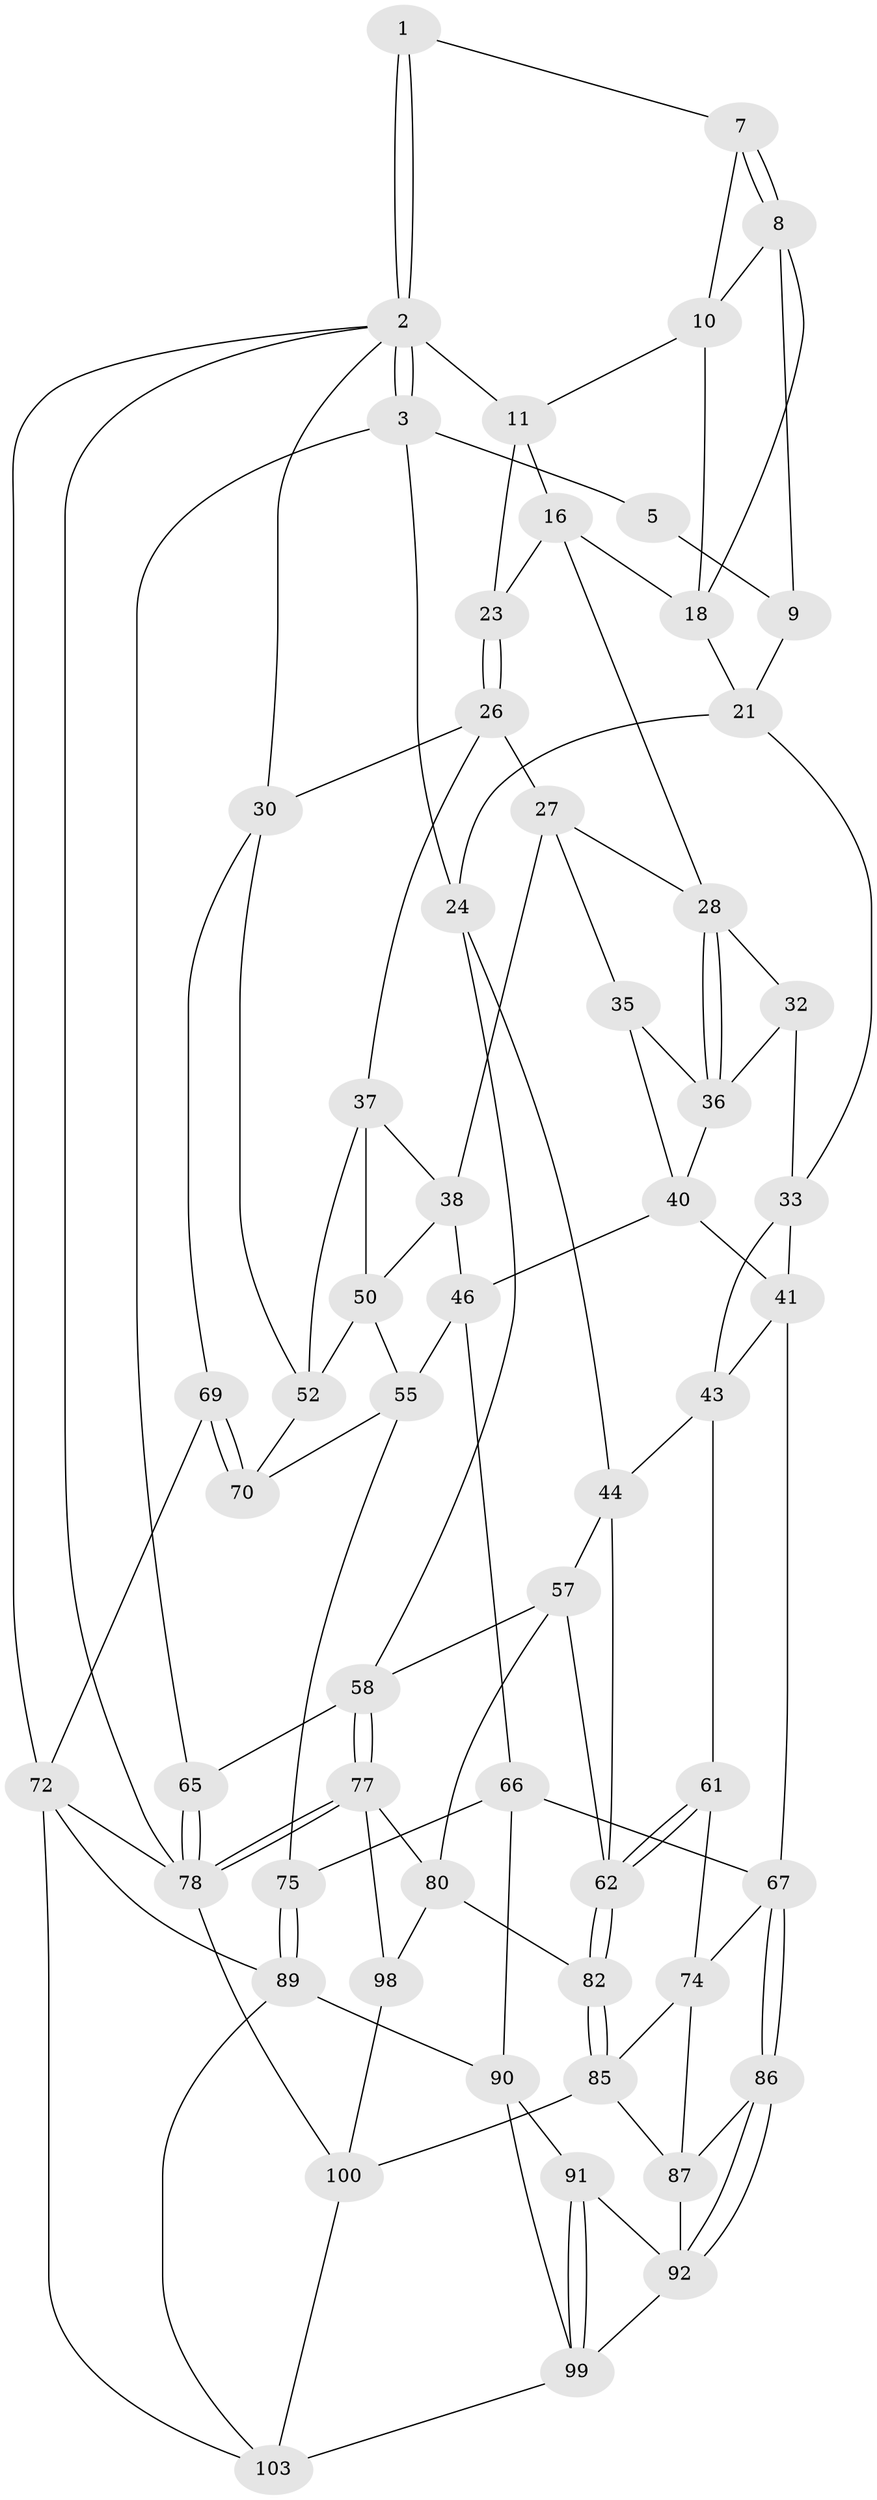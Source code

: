 // original degree distribution, {3: 0.019230769230769232, 6: 0.20192307692307693, 5: 0.5576923076923077, 4: 0.22115384615384615}
// Generated by graph-tools (version 1.1) at 2025/11/02/27/25 16:11:53]
// undirected, 59 vertices, 127 edges
graph export_dot {
graph [start="1"]
  node [color=gray90,style=filled];
  1 [pos="+0.25249892737372076+0"];
  2 [pos="+0+0",super="+13"];
  3 [pos="+0+0.13672861838102943",super="+4"];
  5 [pos="+0.18275783038277793+0.08520987457235876",super="+6"];
  7 [pos="+0.41615291542138166+0"];
  8 [pos="+0.32986477867389513+0.057290236283672656",super="+15"];
  9 [pos="+0.29494781615149424+0.07005970852762183",super="+19"];
  10 [pos="+0.5703006232687088+0",super="+14"];
  11 [pos="+0.6504938567435913+0",super="+12"];
  16 [pos="+0.7563496434849972+0.0639499380712548",super="+17"];
  18 [pos="+0.5579170420481924+0.07685756288014826",super="+20"];
  21 [pos="+0.3867096172433301+0.24457927952321168",super="+22"];
  23 [pos="+0.8155466652547759+0.10393092392457727"];
  24 [pos="+0.2987588245577747+0.30141598269032116",super="+25"];
  26 [pos="+0.845463182344019+0.1855801690729999",super="+31"];
  27 [pos="+0.810877980266268+0.21671655456289213",super="+34"];
  28 [pos="+0.7776662732200917+0.2148526219650575",super="+29"];
  30 [pos="+1+0.15998452729566986",super="+51"];
  32 [pos="+0.6044266743980412+0.2514670430439969"];
  33 [pos="+0.47210110410322537+0.27107987515872306",super="+42"];
  35 [pos="+0.7895615116191913+0.31792003440236694"];
  36 [pos="+0.6889051215489548+0.3315699181277901",super="+39"];
  37 [pos="+0.9794793822120546+0.3143879475088258",super="+49"];
  38 [pos="+0.8174757199611835+0.3230651202892804",super="+45"];
  40 [pos="+0.635515779350061+0.3694744160160772",super="+48"];
  41 [pos="+0.5675735051171132+0.4258117080866062",super="+64"];
  43 [pos="+0.43855862935936507+0.4295898245616504",super="+60"];
  44 [pos="+0.3309633264721175+0.379306129667262",super="+56"];
  46 [pos="+0.8122698532175456+0.44943597823830994",super="+47"];
  50 [pos="+0.870210855175463+0.419872707234321",super="+54"];
  52 [pos="+0.9782037182313258+0.4655499278669407",super="+53"];
  55 [pos="+0.8856575708644233+0.5371112857835646",super="+71"];
  57 [pos="+0.14732244768869804+0.5187042566206667",super="+79"];
  58 [pos="+0.13345280903555018+0.5047677175727142",super="+59"];
  61 [pos="+0.39852710563113247+0.6092505355100719"];
  62 [pos="+0.3664732907498223+0.6092799828108105",super="+63"];
  65 [pos="+0+0.5382259820390719"];
  66 [pos="+0.7219387973214747+0.6326210721106909",super="+76"];
  67 [pos="+0.6926526144367693+0.6418189567039033",super="+68"];
  69 [pos="+1+0.6877802252904295"];
  70 [pos="+0.9888344510754675+0.6317598186955881"];
  72 [pos="+1+1",super="+73"];
  74 [pos="+0.4038175591412956+0.6118004398292191",super="+84"];
  75 [pos="+0.836256817882875+0.6486296028531372"];
  77 [pos="+0+0.7002199331345268",super="+81"];
  78 [pos="+0+0.7027257923661367",super="+88"];
  80 [pos="+0.1698667956567061+0.6445735079046044",super="+83"];
  82 [pos="+0.29521999861033865+0.7929988783030972"];
  85 [pos="+0.3919424901597704+0.8775125889983256",super="+96"];
  86 [pos="+0.6511634576846851+0.7025078911747759"];
  87 [pos="+0.569948827300682+0.7403511316162646",super="+95"];
  89 [pos="+0.9983658438813857+0.8532799878354561",super="+93"];
  90 [pos="+0.8317992030710132+0.8349420602498846",super="+94"];
  91 [pos="+0.6914272081024923+0.8234332401052692"];
  92 [pos="+0.669959748524796+0.806395600832052",super="+97"];
  98 [pos="+0.14604795203865215+0.8501147751157334"];
  99 [pos="+0.7379387969863924+0.9134209976241737",super="+102"];
  100 [pos="+0.4485805932857598+1",super="+101"];
  103 [pos="+0.7197383491845661+1",super="+104"];
  1 -- 2;
  1 -- 2;
  1 -- 7;
  2 -- 3;
  2 -- 3;
  2 -- 78;
  2 -- 72;
  2 -- 11;
  2 -- 30;
  3 -- 65;
  3 -- 5;
  3 -- 24;
  5 -- 9 [weight=2];
  7 -- 8;
  7 -- 8;
  7 -- 10;
  8 -- 9;
  8 -- 10;
  8 -- 18;
  9 -- 21;
  10 -- 11;
  10 -- 18;
  11 -- 16;
  11 -- 23;
  16 -- 23;
  16 -- 18;
  16 -- 28;
  18 -- 21;
  21 -- 33;
  21 -- 24;
  23 -- 26;
  23 -- 26;
  24 -- 44;
  24 -- 58;
  26 -- 27;
  26 -- 37;
  26 -- 30;
  27 -- 28;
  27 -- 35;
  27 -- 38;
  28 -- 36;
  28 -- 36;
  28 -- 32;
  30 -- 52;
  30 -- 69;
  32 -- 33;
  32 -- 36;
  33 -- 41;
  33 -- 43;
  35 -- 36;
  35 -- 40;
  36 -- 40;
  37 -- 38;
  37 -- 50;
  37 -- 52;
  38 -- 46;
  38 -- 50;
  40 -- 41;
  40 -- 46;
  41 -- 43;
  41 -- 67;
  43 -- 44;
  43 -- 61;
  44 -- 57;
  44 -- 62;
  46 -- 55;
  46 -- 66;
  50 -- 52;
  50 -- 55;
  52 -- 70;
  55 -- 75;
  55 -- 70;
  57 -- 58;
  57 -- 80;
  57 -- 62;
  58 -- 77;
  58 -- 77;
  58 -- 65;
  61 -- 62;
  61 -- 62;
  61 -- 74;
  62 -- 82;
  62 -- 82;
  65 -- 78;
  65 -- 78;
  66 -- 67;
  66 -- 75;
  66 -- 90;
  67 -- 86;
  67 -- 86;
  67 -- 74;
  69 -- 70;
  69 -- 70;
  69 -- 72;
  72 -- 103;
  72 -- 89;
  72 -- 78;
  74 -- 85;
  74 -- 87;
  75 -- 89;
  75 -- 89;
  77 -- 78;
  77 -- 78;
  77 -- 80;
  77 -- 98;
  78 -- 100;
  80 -- 82;
  80 -- 98;
  82 -- 85;
  82 -- 85;
  85 -- 100;
  85 -- 87;
  86 -- 87;
  86 -- 92;
  86 -- 92;
  87 -- 92;
  89 -- 90;
  89 -- 103;
  90 -- 91;
  90 -- 99;
  91 -- 92;
  91 -- 99;
  91 -- 99;
  92 -- 99;
  98 -- 100;
  99 -- 103;
  100 -- 103;
}
